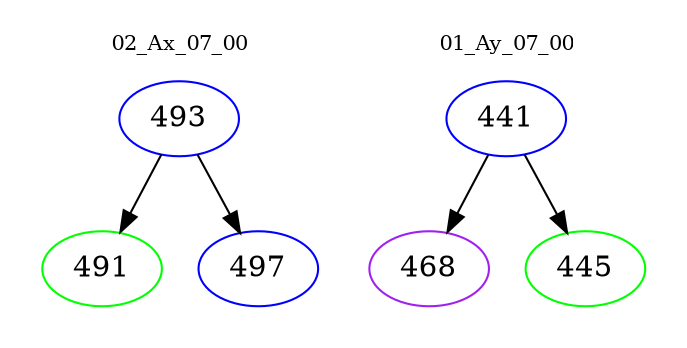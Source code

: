digraph{
subgraph cluster_0 {
color = white
label = "02_Ax_07_00";
fontsize=10;
T0_493 [label="493", color="blue"]
T0_493 -> T0_491 [color="black"]
T0_491 [label="491", color="green"]
T0_493 -> T0_497 [color="black"]
T0_497 [label="497", color="blue"]
}
subgraph cluster_1 {
color = white
label = "01_Ay_07_00";
fontsize=10;
T1_441 [label="441", color="blue"]
T1_441 -> T1_468 [color="black"]
T1_468 [label="468", color="purple"]
T1_441 -> T1_445 [color="black"]
T1_445 [label="445", color="green"]
}
}
